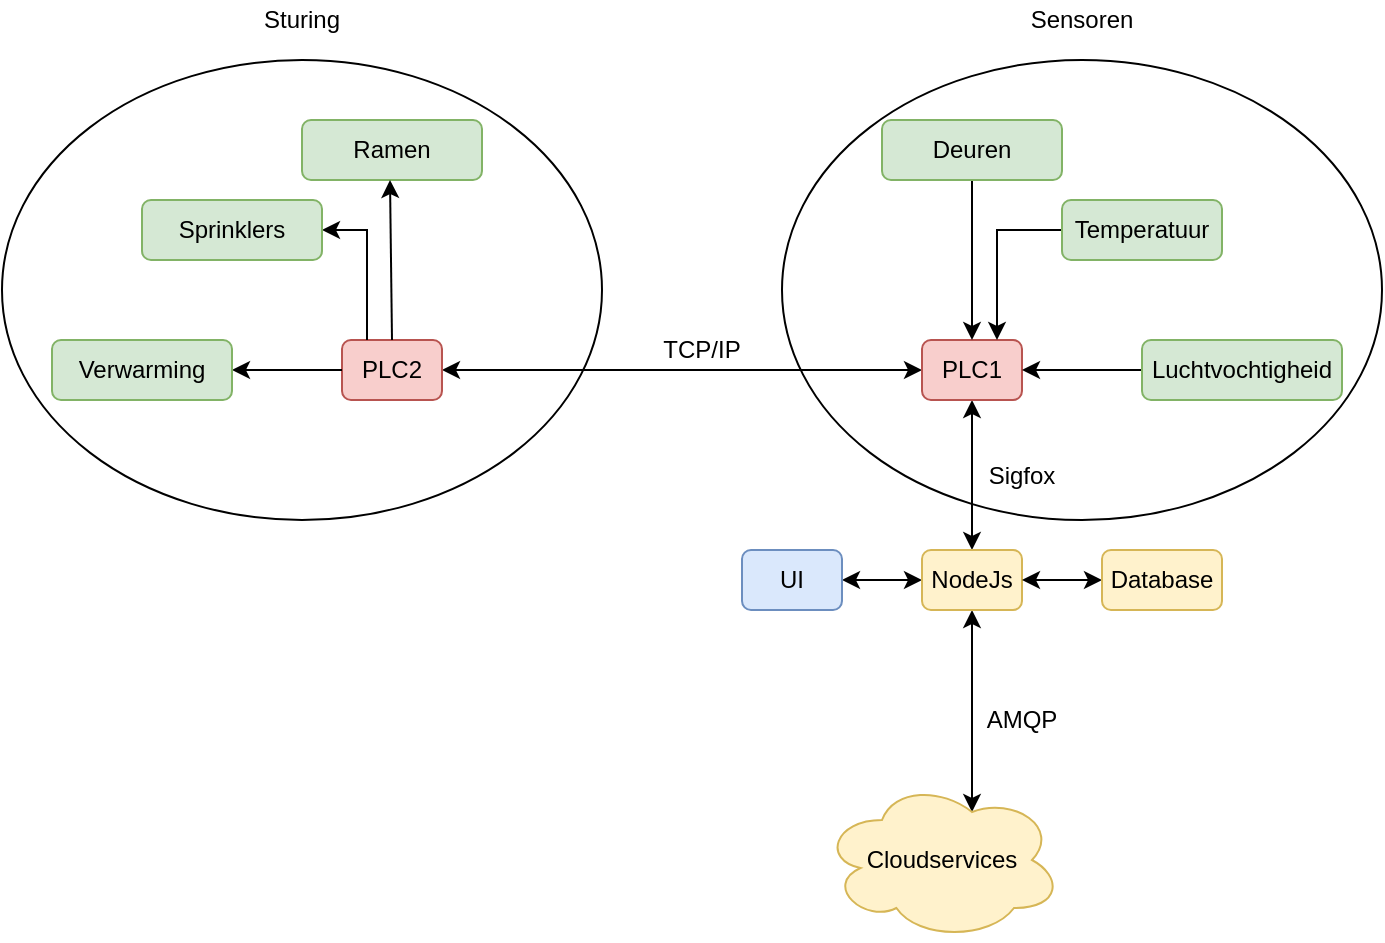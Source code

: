 <mxfile version="11.3.0" type="device" pages="2"><diagram name="Serre" id="42789a77-a242-8287-6e28-9cd8cfd52e62"><mxGraphModel dx="1072" dy="792" grid="1" gridSize="10" guides="1" tooltips="1" connect="1" arrows="1" fold="1" page="1" pageScale="1" pageWidth="1100" pageHeight="850" background="#ffffff" math="0" shadow="0"><root><mxCell id="0"/><mxCell id="1" parent="0"/><mxCell id="itn0ZsQkKJ_GjujIYyZL-27" value="" style="edgeStyle=orthogonalEdgeStyle;rounded=0;orthogonalLoop=1;jettySize=auto;html=1;startArrow=classic;startFill=1;" parent="1" source="itn0ZsQkKJ_GjujIYyZL-3" target="itn0ZsQkKJ_GjujIYyZL-7" edge="1"><mxGeometry relative="1" as="geometry"/></mxCell><mxCell id="itn0ZsQkKJ_GjujIYyZL-31" value="" style="edgeStyle=orthogonalEdgeStyle;rounded=0;orthogonalLoop=1;jettySize=auto;html=1;startArrow=classic;startFill=1;endArrow=classic;endFill=1;entryX=1;entryY=0.5;entryDx=0;entryDy=0;" parent="1" source="itn0ZsQkKJ_GjujIYyZL-3" target="itn0ZsQkKJ_GjujIYyZL-11" edge="1"><mxGeometry relative="1" as="geometry"><mxPoint x="430" y="305" as="targetPoint"/></mxGeometry></mxCell><mxCell id="itn0ZsQkKJ_GjujIYyZL-3" value="PLC1" style="rounded=1;whiteSpace=wrap;html=1;fillColor=#f8cecc;strokeColor=#b85450;" parent="1" vertex="1"><mxGeometry x="510" y="290" width="50" height="30" as="geometry"/></mxCell><mxCell id="itn0ZsQkKJ_GjujIYyZL-20" value="" style="edgeStyle=orthogonalEdgeStyle;rounded=0;orthogonalLoop=1;jettySize=auto;html=1;" parent="1" source="itn0ZsQkKJ_GjujIYyZL-4" target="itn0ZsQkKJ_GjujIYyZL-3" edge="1"><mxGeometry relative="1" as="geometry"/></mxCell><mxCell id="itn0ZsQkKJ_GjujIYyZL-4" value="Deuren" style="rounded=1;whiteSpace=wrap;html=1;fillColor=#d5e8d4;strokeColor=#82b366;" parent="1" vertex="1"><mxGeometry x="490" y="180" width="90" height="30" as="geometry"/></mxCell><mxCell id="itn0ZsQkKJ_GjujIYyZL-22" value="" style="edgeStyle=orthogonalEdgeStyle;rounded=0;orthogonalLoop=1;jettySize=auto;html=1;entryX=0.75;entryY=0;entryDx=0;entryDy=0;" parent="1" source="itn0ZsQkKJ_GjujIYyZL-5" target="itn0ZsQkKJ_GjujIYyZL-3" edge="1"><mxGeometry relative="1" as="geometry"><mxPoint x="620" y="330" as="targetPoint"/></mxGeometry></mxCell><mxCell id="itn0ZsQkKJ_GjujIYyZL-5" value="Temperatuur" style="rounded=1;whiteSpace=wrap;html=1;fillColor=#d5e8d4;strokeColor=#82b366;" parent="1" vertex="1"><mxGeometry x="580" y="220" width="80" height="30" as="geometry"/></mxCell><mxCell id="itn0ZsQkKJ_GjujIYyZL-26" value="" style="edgeStyle=orthogonalEdgeStyle;rounded=0;orthogonalLoop=1;jettySize=auto;html=1;" parent="1" source="itn0ZsQkKJ_GjujIYyZL-6" target="itn0ZsQkKJ_GjujIYyZL-3" edge="1"><mxGeometry relative="1" as="geometry"/></mxCell><mxCell id="itn0ZsQkKJ_GjujIYyZL-6" value="Luchtvochtigheid" style="rounded=1;whiteSpace=wrap;html=1;fillColor=#d5e8d4;strokeColor=#82b366;" parent="1" vertex="1"><mxGeometry x="620" y="290" width="100" height="30" as="geometry"/></mxCell><mxCell id="itn0ZsQkKJ_GjujIYyZL-32" value="" style="edgeStyle=orthogonalEdgeStyle;rounded=0;orthogonalLoop=1;jettySize=auto;html=1;startArrow=classic;startFill=1;endArrow=classic;endFill=1;" parent="1" source="itn0ZsQkKJ_GjujIYyZL-7" target="itn0ZsQkKJ_GjujIYyZL-8" edge="1"><mxGeometry relative="1" as="geometry"/></mxCell><mxCell id="itn0ZsQkKJ_GjujIYyZL-35" value="" style="edgeStyle=orthogonalEdgeStyle;rounded=0;orthogonalLoop=1;jettySize=auto;html=1;startArrow=classic;startFill=1;endArrow=classic;endFill=1;entryX=0.625;entryY=0.2;entryDx=0;entryDy=0;entryPerimeter=0;" parent="1" source="itn0ZsQkKJ_GjujIYyZL-7" target="itn0ZsQkKJ_GjujIYyZL-10" edge="1"><mxGeometry relative="1" as="geometry"><mxPoint x="535" y="505" as="targetPoint"/></mxGeometry></mxCell><mxCell id="itn0ZsQkKJ_GjujIYyZL-7" value="NodeJs" style="rounded=1;whiteSpace=wrap;html=1;fillColor=#fff2cc;strokeColor=#d6b656;" parent="1" vertex="1"><mxGeometry x="510" y="395" width="50" height="30" as="geometry"/></mxCell><mxCell id="itn0ZsQkKJ_GjujIYyZL-8" value="UI" style="rounded=1;whiteSpace=wrap;html=1;fillColor=#dae8fc;strokeColor=#6c8ebf;" parent="1" vertex="1"><mxGeometry x="420" y="395" width="50" height="30" as="geometry"/></mxCell><mxCell id="itn0ZsQkKJ_GjujIYyZL-33" value="" style="edgeStyle=orthogonalEdgeStyle;rounded=0;orthogonalLoop=1;jettySize=auto;html=1;startArrow=classic;startFill=1;endArrow=classic;endFill=1;" parent="1" source="itn0ZsQkKJ_GjujIYyZL-9" target="itn0ZsQkKJ_GjujIYyZL-7" edge="1"><mxGeometry relative="1" as="geometry"/></mxCell><mxCell id="itn0ZsQkKJ_GjujIYyZL-9" value="Database" style="rounded=1;whiteSpace=wrap;html=1;fillColor=#fff2cc;strokeColor=#d6b656;" parent="1" vertex="1"><mxGeometry x="600" y="395" width="60" height="30" as="geometry"/></mxCell><mxCell id="itn0ZsQkKJ_GjujIYyZL-10" value="Cloudservices" style="ellipse;shape=cloud;whiteSpace=wrap;html=1;fillColor=#fff2cc;strokeColor=#d6b656;" parent="1" vertex="1"><mxGeometry x="460" y="510" width="120" height="80" as="geometry"/></mxCell><mxCell id="itn0ZsQkKJ_GjujIYyZL-11" value="PLC2" style="rounded=1;whiteSpace=wrap;html=1;fillColor=#f8cecc;strokeColor=#b85450;" parent="1" vertex="1"><mxGeometry x="220" y="290" width="50" height="30" as="geometry"/></mxCell><mxCell id="itn0ZsQkKJ_GjujIYyZL-12" value="Ramen" style="rounded=1;whiteSpace=wrap;html=1;fillColor=#d5e8d4;strokeColor=#82b366;" parent="1" vertex="1"><mxGeometry x="200" y="180" width="90" height="30" as="geometry"/></mxCell><mxCell id="itn0ZsQkKJ_GjujIYyZL-25" value="" style="edgeStyle=orthogonalEdgeStyle;rounded=0;orthogonalLoop=1;jettySize=auto;html=1;endArrow=none;endFill=0;startArrow=classic;startFill=1;" parent="1" source="itn0ZsQkKJ_GjujIYyZL-14" target="itn0ZsQkKJ_GjujIYyZL-11" edge="1"><mxGeometry relative="1" as="geometry"/></mxCell><mxCell id="itn0ZsQkKJ_GjujIYyZL-14" value="Verwarming" style="rounded=1;whiteSpace=wrap;html=1;fillColor=#d5e8d4;strokeColor=#82b366;" parent="1" vertex="1"><mxGeometry x="75" y="290" width="90" height="30" as="geometry"/></mxCell><mxCell id="itn0ZsQkKJ_GjujIYyZL-24" value="" style="edgeStyle=orthogonalEdgeStyle;rounded=0;orthogonalLoop=1;jettySize=auto;html=1;entryX=0.25;entryY=0;entryDx=0;entryDy=0;startArrow=classic;startFill=1;endArrow=none;endFill=0;" parent="1" source="itn0ZsQkKJ_GjujIYyZL-15" target="itn0ZsQkKJ_GjujIYyZL-11" edge="1"><mxGeometry relative="1" as="geometry"><mxPoint x="165" y="330" as="targetPoint"/></mxGeometry></mxCell><mxCell id="itn0ZsQkKJ_GjujIYyZL-15" value="Sprinklers" style="rounded=1;whiteSpace=wrap;html=1;fillColor=#d5e8d4;strokeColor=#82b366;" parent="1" vertex="1"><mxGeometry x="120" y="220" width="90" height="30" as="geometry"/></mxCell><mxCell id="itn0ZsQkKJ_GjujIYyZL-16" value="" style="endArrow=none;html=1;entryX=0.5;entryY=0;entryDx=0;entryDy=0;endFill=0;startArrow=classic;startFill=1;" parent="1" target="itn0ZsQkKJ_GjujIYyZL-11" edge="1"><mxGeometry width="50" height="50" relative="1" as="geometry"><mxPoint x="244" y="210" as="sourcePoint"/><mxPoint x="244" y="270" as="targetPoint"/></mxGeometry></mxCell><mxCell id="itn0ZsQkKJ_GjujIYyZL-37" value="" style="ellipse;whiteSpace=wrap;html=1;fillColor=none;" parent="1" vertex="1"><mxGeometry x="440" y="150" width="300" height="230" as="geometry"/></mxCell><mxCell id="itn0ZsQkKJ_GjujIYyZL-38" value="" style="ellipse;whiteSpace=wrap;html=1;fillColor=none;" parent="1" vertex="1"><mxGeometry x="50" y="150" width="300" height="230" as="geometry"/></mxCell><mxCell id="itn0ZsQkKJ_GjujIYyZL-39" value="Sensoren" style="text;html=1;strokeColor=none;fillColor=none;align=center;verticalAlign=middle;whiteSpace=wrap;rounded=0;" parent="1" vertex="1"><mxGeometry x="560" y="120" width="60" height="20" as="geometry"/></mxCell><mxCell id="itn0ZsQkKJ_GjujIYyZL-40" value="Sturing" style="text;html=1;strokeColor=none;fillColor=none;align=center;verticalAlign=middle;whiteSpace=wrap;rounded=0;" parent="1" vertex="1"><mxGeometry x="170" y="120" width="60" height="20" as="geometry"/></mxCell><mxCell id="1BPF2lUvss0TYT9tVECj-1" value="Sigfox" style="text;html=1;strokeColor=none;fillColor=none;align=center;verticalAlign=middle;whiteSpace=wrap;rounded=0;" parent="1" vertex="1"><mxGeometry x="540" y="347.5" width="40" height="20" as="geometry"/></mxCell><mxCell id="1BPF2lUvss0TYT9tVECj-2" value="TCP/IP" style="text;html=1;strokeColor=none;fillColor=none;align=center;verticalAlign=middle;whiteSpace=wrap;rounded=0;" parent="1" vertex="1"><mxGeometry x="380" y="285" width="40" height="20" as="geometry"/></mxCell><mxCell id="1BPF2lUvss0TYT9tVECj-3" value="AMQP" style="text;html=1;strokeColor=none;fillColor=none;align=center;verticalAlign=middle;whiteSpace=wrap;rounded=0;" parent="1" vertex="1"><mxGeometry x="540" y="470" width="40" height="20" as="geometry"/></mxCell></root></mxGraphModel></diagram><diagram name="Bioscoop" id="N73RN91U8Nou6x7nTZT2"><mxGraphModel dx="1072" dy="792" grid="1" gridSize="10" guides="1" tooltips="1" connect="1" arrows="1" fold="1" page="1" pageScale="1" pageWidth="1100" pageHeight="850" background="#ffffff" math="0" shadow="0"><root><mxCell id="v9iDI0oZ4kkDiW5pXlm4-0"/><mxCell id="v9iDI0oZ4kkDiW5pXlm4-1" parent="v9iDI0oZ4kkDiW5pXlm4-0"/><mxCell id="v9iDI0oZ4kkDiW5pXlm4-2" value="" style="edgeStyle=orthogonalEdgeStyle;rounded=0;orthogonalLoop=1;jettySize=auto;html=1;startArrow=classic;startFill=1;" parent="v9iDI0oZ4kkDiW5pXlm4-1" source="v9iDI0oZ4kkDiW5pXlm4-4" target="v9iDI0oZ4kkDiW5pXlm4-13" edge="1"><mxGeometry relative="1" as="geometry"><Array as="points"><mxPoint x="535" y="340"/><mxPoint x="535" y="340"/></Array></mxGeometry></mxCell><mxCell id="v9iDI0oZ4kkDiW5pXlm4-3" value="" style="edgeStyle=orthogonalEdgeStyle;rounded=0;orthogonalLoop=1;jettySize=auto;html=1;startArrow=classic;startFill=1;endArrow=classic;endFill=1;entryX=1;entryY=0.5;entryDx=0;entryDy=0;" parent="v9iDI0oZ4kkDiW5pXlm4-1" source="v9iDI0oZ4kkDiW5pXlm4-4" target="v9iDI0oZ4kkDiW5pXlm4-18" edge="1"><mxGeometry relative="1" as="geometry"><mxPoint x="430" y="305" as="targetPoint"/></mxGeometry></mxCell><mxCell id="v9iDI0oZ4kkDiW5pXlm4-4" value="Raspberry Pi" style="rounded=1;whiteSpace=wrap;html=1;fillColor=#f8cecc;strokeColor=#b85450;" parent="v9iDI0oZ4kkDiW5pXlm4-1" vertex="1"><mxGeometry x="480" y="290" width="90" height="30" as="geometry"/></mxCell><mxCell id="v9iDI0oZ4kkDiW5pXlm4-33" value="" style="edgeStyle=orthogonalEdgeStyle;rounded=0;orthogonalLoop=1;jettySize=auto;html=1;startArrow=none;startFill=0;endArrow=classic;endFill=1;entryX=0.75;entryY=0;entryDx=0;entryDy=0;" parent="v9iDI0oZ4kkDiW5pXlm4-1" source="v9iDI0oZ4kkDiW5pXlm4-8" target="v9iDI0oZ4kkDiW5pXlm4-4" edge="1"><mxGeometry relative="1" as="geometry"><mxPoint x="560" y="290" as="targetPoint"/></mxGeometry></mxCell><mxCell id="v9iDI0oZ4kkDiW5pXlm4-8" value="Temperatuur" style="rounded=1;whiteSpace=wrap;html=1;fillColor=#d5e8d4;strokeColor=#82b366;" parent="v9iDI0oZ4kkDiW5pXlm4-1" vertex="1"><mxGeometry x="580" y="220" width="80" height="30" as="geometry"/></mxCell><mxCell id="v9iDI0oZ4kkDiW5pXlm4-9" value="" style="edgeStyle=orthogonalEdgeStyle;rounded=0;orthogonalLoop=1;jettySize=auto;html=1;" parent="v9iDI0oZ4kkDiW5pXlm4-1" source="v9iDI0oZ4kkDiW5pXlm4-10" target="v9iDI0oZ4kkDiW5pXlm4-4" edge="1"><mxGeometry relative="1" as="geometry"/></mxCell><mxCell id="v9iDI0oZ4kkDiW5pXlm4-10" value="CO2" style="rounded=1;whiteSpace=wrap;html=1;fillColor=#d5e8d4;strokeColor=#82b366;" parent="v9iDI0oZ4kkDiW5pXlm4-1" vertex="1"><mxGeometry x="620" y="290" width="100" height="30" as="geometry"/></mxCell><mxCell id="v9iDI0oZ4kkDiW5pXlm4-11" value="" style="edgeStyle=orthogonalEdgeStyle;rounded=0;orthogonalLoop=1;jettySize=auto;html=1;startArrow=classic;startFill=1;endArrow=classic;endFill=1;" parent="v9iDI0oZ4kkDiW5pXlm4-1" source="v9iDI0oZ4kkDiW5pXlm4-13" target="v9iDI0oZ4kkDiW5pXlm4-14" edge="1"><mxGeometry relative="1" as="geometry"/></mxCell><mxCell id="v9iDI0oZ4kkDiW5pXlm4-12" value="" style="edgeStyle=orthogonalEdgeStyle;rounded=0;orthogonalLoop=1;jettySize=auto;html=1;startArrow=classic;startFill=1;endArrow=classic;endFill=1;entryX=0.625;entryY=0.2;entryDx=0;entryDy=0;entryPerimeter=0;" parent="v9iDI0oZ4kkDiW5pXlm4-1" source="v9iDI0oZ4kkDiW5pXlm4-13" target="v9iDI0oZ4kkDiW5pXlm4-17" edge="1"><mxGeometry relative="1" as="geometry"><mxPoint x="535" y="505" as="targetPoint"/></mxGeometry></mxCell><mxCell id="v9iDI0oZ4kkDiW5pXlm4-13" value="NodeJs" style="rounded=1;whiteSpace=wrap;html=1;fillColor=#fff2cc;strokeColor=#d6b656;" parent="v9iDI0oZ4kkDiW5pXlm4-1" vertex="1"><mxGeometry x="510" y="395" width="50" height="30" as="geometry"/></mxCell><mxCell id="v9iDI0oZ4kkDiW5pXlm4-14" value="UI" style="rounded=1;whiteSpace=wrap;html=1;fillColor=#dae8fc;strokeColor=#6c8ebf;" parent="v9iDI0oZ4kkDiW5pXlm4-1" vertex="1"><mxGeometry x="420" y="395" width="50" height="30" as="geometry"/></mxCell><mxCell id="v9iDI0oZ4kkDiW5pXlm4-15" value="" style="edgeStyle=orthogonalEdgeStyle;rounded=0;orthogonalLoop=1;jettySize=auto;html=1;startArrow=classic;startFill=1;endArrow=classic;endFill=1;" parent="v9iDI0oZ4kkDiW5pXlm4-1" source="v9iDI0oZ4kkDiW5pXlm4-16" target="v9iDI0oZ4kkDiW5pXlm4-13" edge="1"><mxGeometry relative="1" as="geometry"/></mxCell><mxCell id="v9iDI0oZ4kkDiW5pXlm4-16" value="Database" style="rounded=1;whiteSpace=wrap;html=1;fillColor=#fff2cc;strokeColor=#d6b656;" parent="v9iDI0oZ4kkDiW5pXlm4-1" vertex="1"><mxGeometry x="600" y="395" width="60" height="30" as="geometry"/></mxCell><mxCell id="v9iDI0oZ4kkDiW5pXlm4-17" value="Cloudservices" style="ellipse;shape=cloud;whiteSpace=wrap;html=1;fillColor=#fff2cc;strokeColor=#d6b656;" parent="v9iDI0oZ4kkDiW5pXlm4-1" vertex="1"><mxGeometry x="460" y="510" width="120" height="80" as="geometry"/></mxCell><mxCell id="v9iDI0oZ4kkDiW5pXlm4-39" value="" style="edgeStyle=orthogonalEdgeStyle;rounded=0;orthogonalLoop=1;jettySize=auto;html=1;startArrow=none;startFill=0;endArrow=classic;endFill=1;" parent="v9iDI0oZ4kkDiW5pXlm4-1" source="v9iDI0oZ4kkDiW5pXlm4-18" target="v9iDI0oZ4kkDiW5pXlm4-38" edge="1"><mxGeometry relative="1" as="geometry"/></mxCell><mxCell id="v9iDI0oZ4kkDiW5pXlm4-18" value="PLC2" style="rounded=1;whiteSpace=wrap;html=1;fillColor=#f8cecc;strokeColor=#b85450;" parent="v9iDI0oZ4kkDiW5pXlm4-1" vertex="1"><mxGeometry x="220" y="290" width="50" height="30" as="geometry"/></mxCell><mxCell id="v9iDI0oZ4kkDiW5pXlm4-38" value="Verwarming" style="rounded=1;whiteSpace=wrap;html=1;fillColor=#d5e8d4;strokeColor=#82b366;" parent="v9iDI0oZ4kkDiW5pXlm4-1" vertex="1"><mxGeometry x="210" y="180" width="70" height="30" as="geometry"/></mxCell><mxCell id="v9iDI0oZ4kkDiW5pXlm4-27" value="Sensoren" style="text;html=1;strokeColor=none;fillColor=none;align=center;verticalAlign=middle;whiteSpace=wrap;rounded=0;" parent="v9iDI0oZ4kkDiW5pXlm4-1" vertex="1"><mxGeometry x="560" y="120" width="60" height="20" as="geometry"/></mxCell><mxCell id="v9iDI0oZ4kkDiW5pXlm4-28" value="Sturing" style="text;html=1;strokeColor=none;fillColor=none;align=center;verticalAlign=middle;whiteSpace=wrap;rounded=0;" parent="v9iDI0oZ4kkDiW5pXlm4-1" vertex="1"><mxGeometry x="170" y="120" width="60" height="20" as="geometry"/></mxCell><mxCell id="v9iDI0oZ4kkDiW5pXlm4-29" value="Sigfox" style="text;html=1;strokeColor=none;fillColor=none;align=center;verticalAlign=middle;whiteSpace=wrap;rounded=0;" parent="v9iDI0oZ4kkDiW5pXlm4-1" vertex="1"><mxGeometry x="540" y="347.5" width="40" height="20" as="geometry"/></mxCell><mxCell id="v9iDI0oZ4kkDiW5pXlm4-30" value="TCP/IP" style="text;html=1;strokeColor=none;fillColor=none;align=center;verticalAlign=middle;whiteSpace=wrap;rounded=0;" parent="v9iDI0oZ4kkDiW5pXlm4-1" vertex="1"><mxGeometry x="380" y="285" width="40" height="20" as="geometry"/></mxCell><mxCell id="v9iDI0oZ4kkDiW5pXlm4-31" value="AMQP" style="text;html=1;strokeColor=none;fillColor=none;align=center;verticalAlign=middle;whiteSpace=wrap;rounded=0;" parent="v9iDI0oZ4kkDiW5pXlm4-1" vertex="1"><mxGeometry x="540" y="470" width="40" height="20" as="geometry"/></mxCell><mxCell id="v9iDI0oZ4kkDiW5pXlm4-34" value="Gasten" style="rounded=1;whiteSpace=wrap;html=1;fillColor=#d5e8d4;strokeColor=#82b366;" parent="v9iDI0oZ4kkDiW5pXlm4-1" vertex="1"><mxGeometry x="495" y="180" width="80" height="30" as="geometry"/></mxCell><mxCell id="v9iDI0oZ4kkDiW5pXlm4-37" value="" style="edgeStyle=orthogonalEdgeStyle;rounded=0;orthogonalLoop=1;jettySize=auto;html=1;startArrow=none;startFill=0;endArrow=classic;endFill=1;" parent="v9iDI0oZ4kkDiW5pXlm4-1" source="v9iDI0oZ4kkDiW5pXlm4-34" edge="1"><mxGeometry relative="1" as="geometry"><mxPoint x="535.111" y="210" as="sourcePoint"/><mxPoint x="532.056" y="289.889" as="targetPoint"/><Array as="points"><mxPoint x="532" y="220"/><mxPoint x="532" y="220"/></Array></mxGeometry></mxCell><mxCell id="v9iDI0oZ4kkDiW5pXlm4-40" value="&lt;div&gt;&lt;ul&gt;&lt;li&gt;Andere bioscopen&lt;br&gt;&lt;/li&gt;&lt;li&gt;leveringen&lt;/li&gt;&lt;li&gt;Weerdata&lt;/li&gt;&lt;/ul&gt;&lt;/div&gt;" style="text;strokeColor=none;fillColor=none;html=1;whiteSpace=wrap;verticalAlign=middle;overflow=hidden;" parent="v9iDI0oZ4kkDiW5pXlm4-1" vertex="1"><mxGeometry x="590" y="520" width="170" height="80" as="geometry"/></mxCell><mxCell id="aDkN8QlpmGLyGK2r33s_-0" value="" style="ellipse;whiteSpace=wrap;html=1;fillColor=none;" vertex="1" parent="v9iDI0oZ4kkDiW5pXlm4-1"><mxGeometry x="140" y="160" width="240" height="220" as="geometry"/></mxCell><mxCell id="aDkN8QlpmGLyGK2r33s_-1" value="" style="ellipse;whiteSpace=wrap;html=1;fillColor=none;" vertex="1" parent="v9iDI0oZ4kkDiW5pXlm4-1"><mxGeometry x="440" y="158" width="330" height="192" as="geometry"/></mxCell></root></mxGraphModel></diagram></mxfile>